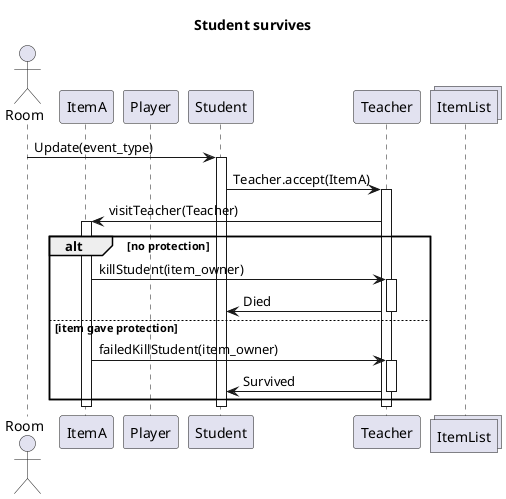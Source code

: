  
@startuml
title Student survives
actor Room
 
participant Room order 10
participant Student order 20
participant Teacher order 30
/' participant Student order 40 '/
collections ItemList order 50

    Room -> Student : Update(event_type)
activate Student

        Student -> Teacher : Teacher.accept(ItemA)
        activate Teacher

            Teacher -> ItemA : visitTeacher(Teacher)
            activate ItemA
                alt no protection
                    Teacher <- ItemA : killStudent(item_owner)
                    activate Teacher
                        Teacher -> Student : Died
                    deactivate Teacher
                else  item gave protection
                    Teacher <- ItemA : failedKillStudent(item_owner)
                    activate Teacher
                        Teacher -> Student : Survived
                    deactivate Teacher
                end
            deactivate ItemA

            activate Teacher
                
                
            deactivate Teacher
        deactivate Teacher


/'         Student -> Teacher : Student.accept(ItemB)
        activate Teacher
            Teacher -> ItemB 
            activate ItemB
                Teacher <- ItemB
            deactivate ItemB

            activate Teacher
                Teacher -> Student : Died or Not
            deactivate Teacher
        deactivate Teacher '/
deactivate Student

/'     Room -> Player : PlayerEntered(Student)
    activate Player
        Player -> Student : Student.accept(ItemA)
        activate Student
        
            Student -> ItemA 
            activate ItemA
                Student <- ItemA
            deactivate ItemA

            activate Student
                Student -> Player : Died or Not
            deactivate Student

        deactivate Student '/
deactivate Player

@enduml
